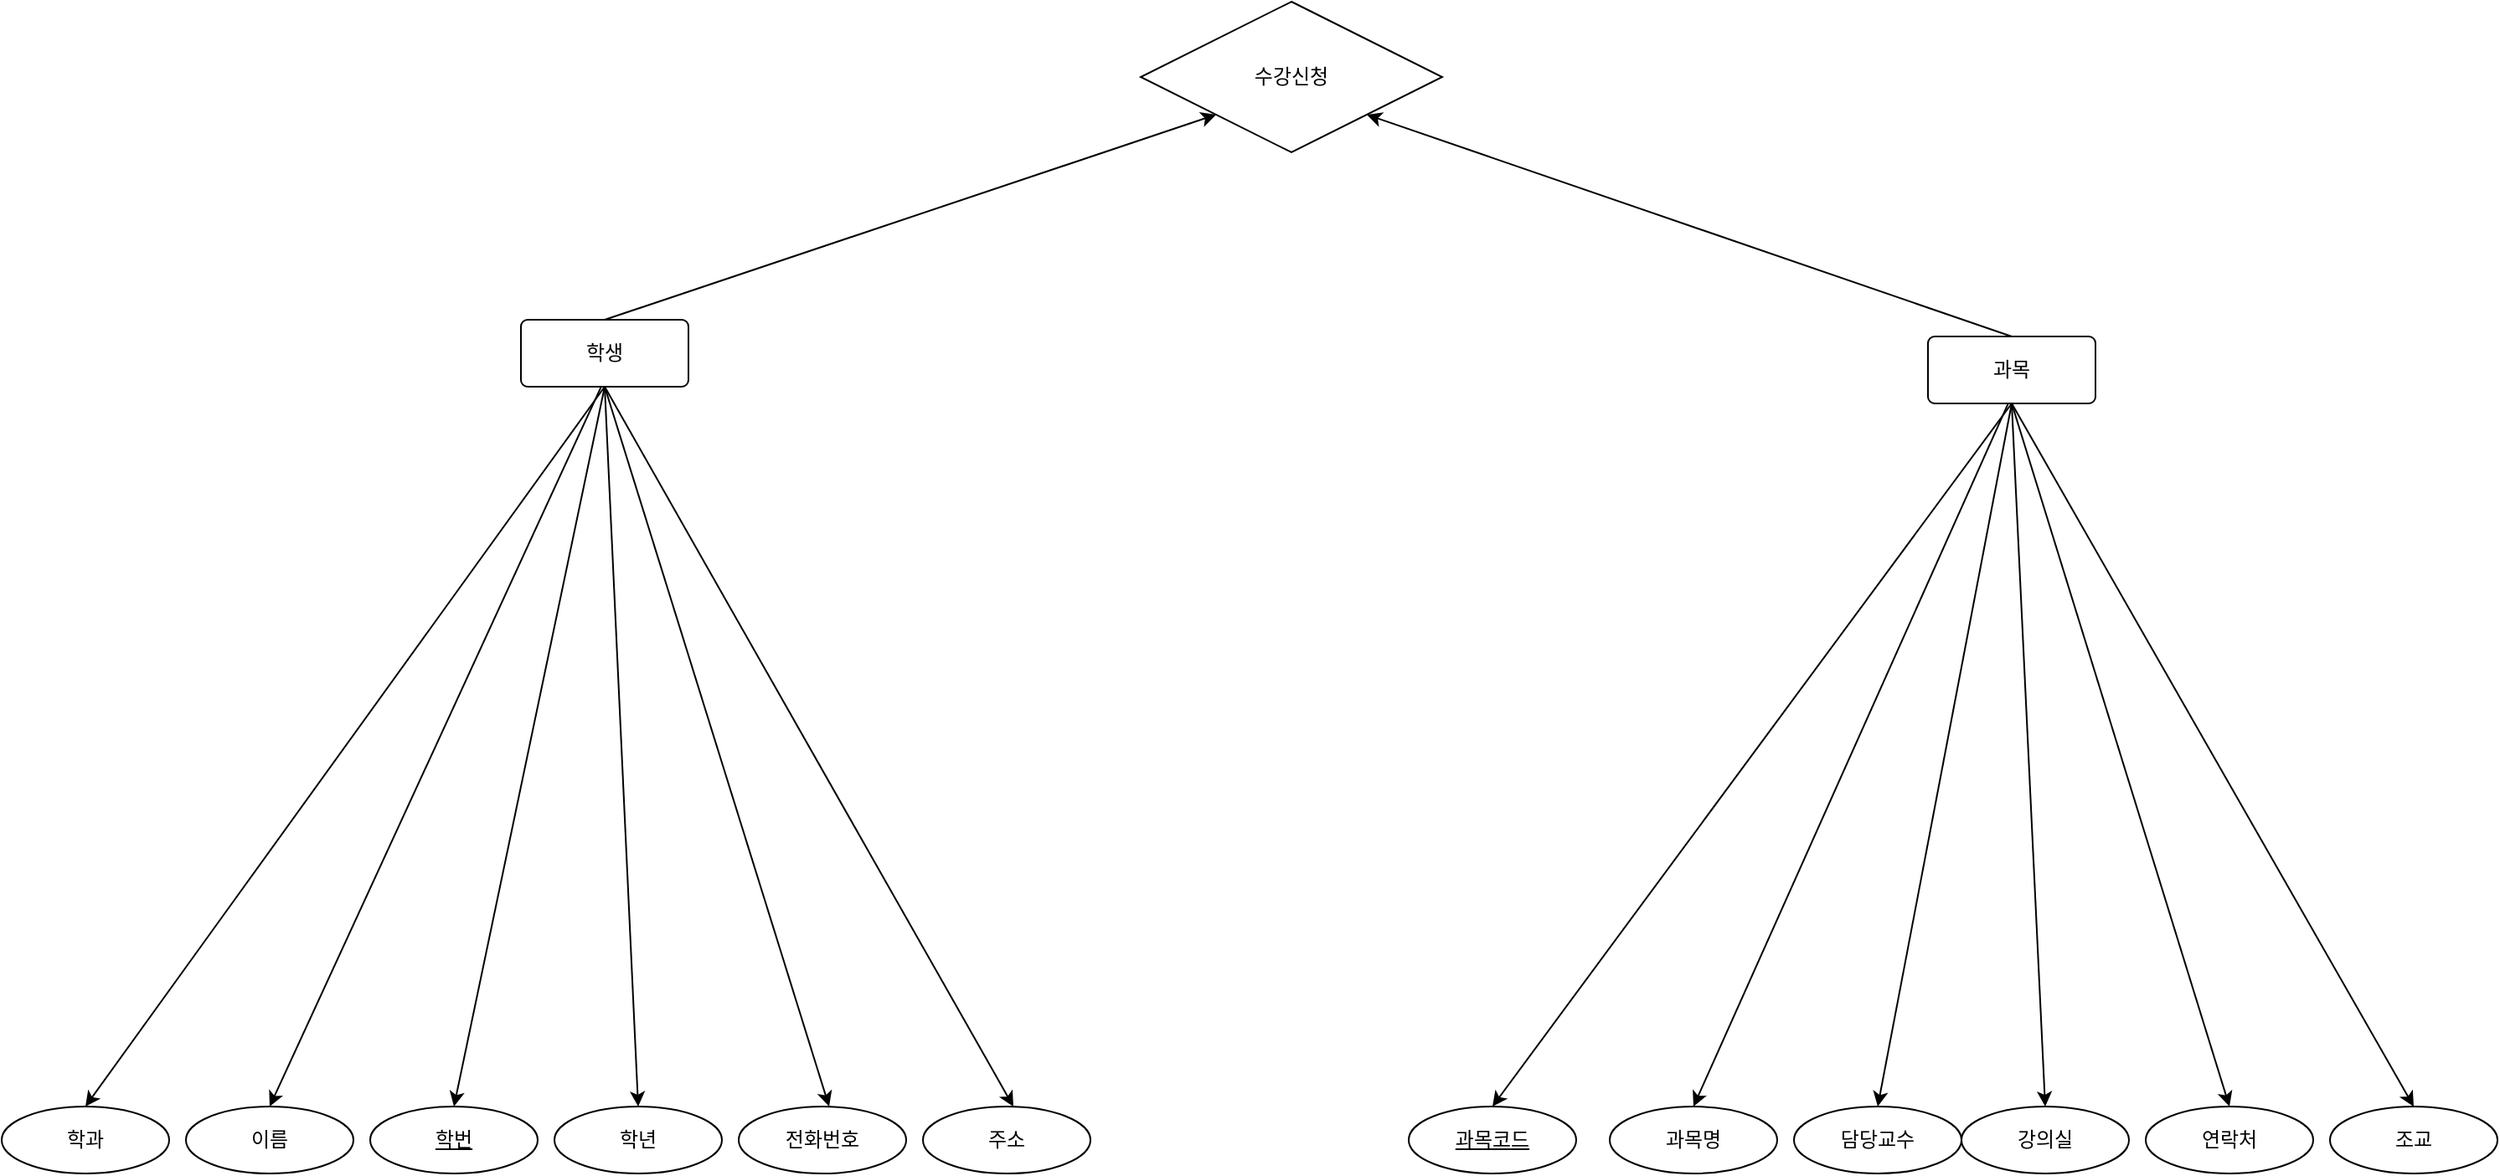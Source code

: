 <mxfile version="21.2.1" type="device">
  <diagram name="페이지-1" id="m1lQD9IwEolzN511gsZ7">
    <mxGraphModel dx="2289" dy="1275" grid="1" gridSize="10" guides="0" tooltips="1" connect="1" arrows="0" fold="1" page="1" pageScale="1" pageWidth="4681" pageHeight="3300" math="0" shadow="0">
      <root>
        <mxCell id="0" />
        <mxCell id="1" parent="0" />
        <mxCell id="_6NbFjQCXLk-wCDLx3iL-15" style="rounded=0;orthogonalLoop=1;jettySize=auto;html=1;entryX=0.5;entryY=0;entryDx=0;entryDy=0;exitX=0.5;exitY=1;exitDx=0;exitDy=0;" edge="1" parent="1" source="_6NbFjQCXLk-wCDLx3iL-1" target="_6NbFjQCXLk-wCDLx3iL-3">
          <mxGeometry relative="1" as="geometry">
            <mxPoint x="2890" y="720" as="sourcePoint" />
          </mxGeometry>
        </mxCell>
        <mxCell id="_6NbFjQCXLk-wCDLx3iL-2" value="이름" style="ellipse;whiteSpace=wrap;html=1;align=center;" vertex="1" parent="1">
          <mxGeometry x="2410" y="800" width="100" height="40" as="geometry" />
        </mxCell>
        <mxCell id="_6NbFjQCXLk-wCDLx3iL-3" value="학번" style="ellipse;whiteSpace=wrap;html=1;align=center;fontStyle=4;" vertex="1" parent="1">
          <mxGeometry x="2520" y="800" width="100" height="40" as="geometry" />
        </mxCell>
        <mxCell id="_6NbFjQCXLk-wCDLx3iL-7" value="학년" style="ellipse;whiteSpace=wrap;html=1;align=center;" vertex="1" parent="1">
          <mxGeometry x="2630" y="800" width="100" height="40" as="geometry" />
        </mxCell>
        <mxCell id="_6NbFjQCXLk-wCDLx3iL-11" value="학과" style="ellipse;whiteSpace=wrap;html=1;align=center;" vertex="1" parent="1">
          <mxGeometry x="2300" y="800" width="100" height="40" as="geometry" />
        </mxCell>
        <mxCell id="_6NbFjQCXLk-wCDLx3iL-12" value="주소" style="ellipse;whiteSpace=wrap;html=1;align=center;" vertex="1" parent="1">
          <mxGeometry x="2850" y="800" width="100" height="40" as="geometry" />
        </mxCell>
        <mxCell id="_6NbFjQCXLk-wCDLx3iL-13" value="전화번호" style="ellipse;whiteSpace=wrap;html=1;align=center;" vertex="1" parent="1">
          <mxGeometry x="2740" y="800" width="100" height="40" as="geometry" />
        </mxCell>
        <mxCell id="_6NbFjQCXLk-wCDLx3iL-16" style="rounded=0;orthogonalLoop=1;jettySize=auto;html=1;entryX=0.5;entryY=0;entryDx=0;entryDy=0;exitX=0.5;exitY=1;exitDx=0;exitDy=0;" edge="1" parent="1" source="_6NbFjQCXLk-wCDLx3iL-1">
          <mxGeometry relative="1" as="geometry">
            <mxPoint x="2630" y="570" as="sourcePoint" />
            <mxPoint x="2680" y="800" as="targetPoint" />
          </mxGeometry>
        </mxCell>
        <mxCell id="_6NbFjQCXLk-wCDLx3iL-52" style="rounded=0;orthogonalLoop=1;jettySize=auto;html=1;exitX=0.5;exitY=0;exitDx=0;exitDy=0;entryX=0;entryY=1;entryDx=0;entryDy=0;" edge="1" parent="1" source="_6NbFjQCXLk-wCDLx3iL-1" target="_6NbFjQCXLk-wCDLx3iL-49">
          <mxGeometry relative="1" as="geometry" />
        </mxCell>
        <mxCell id="_6NbFjQCXLk-wCDLx3iL-1" value="학생" style="rounded=1;arcSize=10;whiteSpace=wrap;html=1;align=center;" vertex="1" parent="1">
          <mxGeometry x="2610" y="330" width="100" height="40" as="geometry" />
        </mxCell>
        <mxCell id="_6NbFjQCXLk-wCDLx3iL-18" style="rounded=0;orthogonalLoop=1;jettySize=auto;html=1;entryX=0.5;entryY=0;entryDx=0;entryDy=0;exitX=0.5;exitY=1;exitDx=0;exitDy=0;" edge="1" parent="1" source="_6NbFjQCXLk-wCDLx3iL-1">
          <mxGeometry relative="1" as="geometry">
            <mxPoint x="2750" y="650" as="sourcePoint" />
            <mxPoint x="2794" y="800" as="targetPoint" />
          </mxGeometry>
        </mxCell>
        <mxCell id="_6NbFjQCXLk-wCDLx3iL-19" style="rounded=0;orthogonalLoop=1;jettySize=auto;html=1;entryX=0.5;entryY=0;entryDx=0;entryDy=0;exitX=0.478;exitY=1.004;exitDx=0;exitDy=0;exitPerimeter=0;" edge="1" parent="1" source="_6NbFjQCXLk-wCDLx3iL-1">
          <mxGeometry relative="1" as="geometry">
            <mxPoint x="2520" y="650" as="sourcePoint" />
            <mxPoint x="2460" y="800" as="targetPoint" />
          </mxGeometry>
        </mxCell>
        <mxCell id="_6NbFjQCXLk-wCDLx3iL-20" style="rounded=0;orthogonalLoop=1;jettySize=auto;html=1;entryX=0.5;entryY=0;entryDx=0;entryDy=0;exitX=0.5;exitY=1;exitDx=0;exitDy=0;" edge="1" parent="1" source="_6NbFjQCXLk-wCDLx3iL-1">
          <mxGeometry relative="1" as="geometry">
            <mxPoint x="2410" y="650" as="sourcePoint" />
            <mxPoint x="2350" y="800" as="targetPoint" />
          </mxGeometry>
        </mxCell>
        <mxCell id="_6NbFjQCXLk-wCDLx3iL-21" style="rounded=0;orthogonalLoop=1;jettySize=auto;html=1;entryX=0.5;entryY=0;entryDx=0;entryDy=0;exitX=0.5;exitY=1;exitDx=0;exitDy=0;" edge="1" parent="1" source="_6NbFjQCXLk-wCDLx3iL-1">
          <mxGeometry relative="1" as="geometry">
            <mxPoint x="2630" y="650" as="sourcePoint" />
            <mxPoint x="2904" y="800" as="targetPoint" />
          </mxGeometry>
        </mxCell>
        <mxCell id="_6NbFjQCXLk-wCDLx3iL-35" style="rounded=0;orthogonalLoop=1;jettySize=auto;html=1;entryX=0.5;entryY=0;entryDx=0;entryDy=0;exitX=0.5;exitY=1;exitDx=0;exitDy=0;" edge="1" source="_6NbFjQCXLk-wCDLx3iL-43" target="_6NbFjQCXLk-wCDLx3iL-37" parent="1">
          <mxGeometry relative="1" as="geometry">
            <mxPoint x="3730" y="720" as="sourcePoint" />
          </mxGeometry>
        </mxCell>
        <mxCell id="_6NbFjQCXLk-wCDLx3iL-36" value="과목명" style="ellipse;whiteSpace=wrap;html=1;align=center;" vertex="1" parent="1">
          <mxGeometry x="3260" y="800" width="100" height="40" as="geometry" />
        </mxCell>
        <mxCell id="_6NbFjQCXLk-wCDLx3iL-37" value="과목코드" style="ellipse;whiteSpace=wrap;html=1;align=center;fontStyle=4;" vertex="1" parent="1">
          <mxGeometry x="3140" y="800" width="100" height="40" as="geometry" />
        </mxCell>
        <mxCell id="_6NbFjQCXLk-wCDLx3iL-38" value="강의실" style="ellipse;whiteSpace=wrap;html=1;align=center;" vertex="1" parent="1">
          <mxGeometry x="3470" y="800" width="100" height="40" as="geometry" />
        </mxCell>
        <mxCell id="_6NbFjQCXLk-wCDLx3iL-39" value="담당교수" style="ellipse;whiteSpace=wrap;html=1;align=center;" vertex="1" parent="1">
          <mxGeometry x="3370" y="800" width="100" height="40" as="geometry" />
        </mxCell>
        <mxCell id="_6NbFjQCXLk-wCDLx3iL-40" value="조교" style="ellipse;whiteSpace=wrap;html=1;align=center;" vertex="1" parent="1">
          <mxGeometry x="3690" y="800" width="100" height="40" as="geometry" />
        </mxCell>
        <mxCell id="_6NbFjQCXLk-wCDLx3iL-41" value="연락처" style="ellipse;whiteSpace=wrap;html=1;align=center;" vertex="1" parent="1">
          <mxGeometry x="3580" y="800" width="100" height="40" as="geometry" />
        </mxCell>
        <mxCell id="_6NbFjQCXLk-wCDLx3iL-42" style="rounded=0;orthogonalLoop=1;jettySize=auto;html=1;entryX=0.5;entryY=0;entryDx=0;entryDy=0;exitX=0.5;exitY=1;exitDx=0;exitDy=0;" edge="1" source="_6NbFjQCXLk-wCDLx3iL-43" parent="1" target="_6NbFjQCXLk-wCDLx3iL-38">
          <mxGeometry relative="1" as="geometry">
            <mxPoint x="3470" y="570" as="sourcePoint" />
            <mxPoint x="3520" y="800" as="targetPoint" />
          </mxGeometry>
        </mxCell>
        <mxCell id="_6NbFjQCXLk-wCDLx3iL-51" style="rounded=0;orthogonalLoop=1;jettySize=auto;html=1;exitX=0.5;exitY=0;exitDx=0;exitDy=0;entryX=1;entryY=1;entryDx=0;entryDy=0;" edge="1" parent="1" source="_6NbFjQCXLk-wCDLx3iL-43" target="_6NbFjQCXLk-wCDLx3iL-49">
          <mxGeometry relative="1" as="geometry" />
        </mxCell>
        <mxCell id="_6NbFjQCXLk-wCDLx3iL-43" value="과목" style="rounded=1;arcSize=10;whiteSpace=wrap;html=1;align=center;" vertex="1" parent="1">
          <mxGeometry x="3450" y="340" width="100" height="40" as="geometry" />
        </mxCell>
        <mxCell id="_6NbFjQCXLk-wCDLx3iL-44" style="rounded=0;orthogonalLoop=1;jettySize=auto;html=1;exitX=0.5;exitY=1;exitDx=0;exitDy=0;entryX=0.5;entryY=0;entryDx=0;entryDy=0;" edge="1" source="_6NbFjQCXLk-wCDLx3iL-43" parent="1" target="_6NbFjQCXLk-wCDLx3iL-41">
          <mxGeometry relative="1" as="geometry">
            <mxPoint x="3590" y="650" as="sourcePoint" />
            <mxPoint x="3630" y="800" as="targetPoint" />
          </mxGeometry>
        </mxCell>
        <mxCell id="_6NbFjQCXLk-wCDLx3iL-45" style="rounded=0;orthogonalLoop=1;jettySize=auto;html=1;entryX=0.5;entryY=0;entryDx=0;entryDy=0;exitX=0.478;exitY=1.004;exitDx=0;exitDy=0;exitPerimeter=0;" edge="1" source="_6NbFjQCXLk-wCDLx3iL-43" parent="1" target="_6NbFjQCXLk-wCDLx3iL-36">
          <mxGeometry relative="1" as="geometry">
            <mxPoint x="3360" y="650" as="sourcePoint" />
            <mxPoint x="3300" y="800" as="targetPoint" />
          </mxGeometry>
        </mxCell>
        <mxCell id="_6NbFjQCXLk-wCDLx3iL-46" style="rounded=0;orthogonalLoop=1;jettySize=auto;html=1;entryX=0.5;entryY=0;entryDx=0;entryDy=0;exitX=0.5;exitY=1;exitDx=0;exitDy=0;" edge="1" source="_6NbFjQCXLk-wCDLx3iL-43" parent="1" target="_6NbFjQCXLk-wCDLx3iL-39">
          <mxGeometry relative="1" as="geometry">
            <mxPoint x="3250" y="650" as="sourcePoint" />
            <mxPoint x="3190" y="800" as="targetPoint" />
          </mxGeometry>
        </mxCell>
        <mxCell id="_6NbFjQCXLk-wCDLx3iL-47" style="rounded=0;orthogonalLoop=1;jettySize=auto;html=1;exitX=0.5;exitY=1;exitDx=0;exitDy=0;entryX=0.5;entryY=0;entryDx=0;entryDy=0;" edge="1" source="_6NbFjQCXLk-wCDLx3iL-43" parent="1" target="_6NbFjQCXLk-wCDLx3iL-40">
          <mxGeometry relative="1" as="geometry">
            <mxPoint x="3470" y="650" as="sourcePoint" />
            <mxPoint x="3710" y="770" as="targetPoint" />
          </mxGeometry>
        </mxCell>
        <mxCell id="_6NbFjQCXLk-wCDLx3iL-49" value="수강신청" style="rhombus;whiteSpace=wrap;html=1;" vertex="1" parent="1">
          <mxGeometry x="2980" y="140" width="180" height="90" as="geometry" />
        </mxCell>
      </root>
    </mxGraphModel>
  </diagram>
</mxfile>
